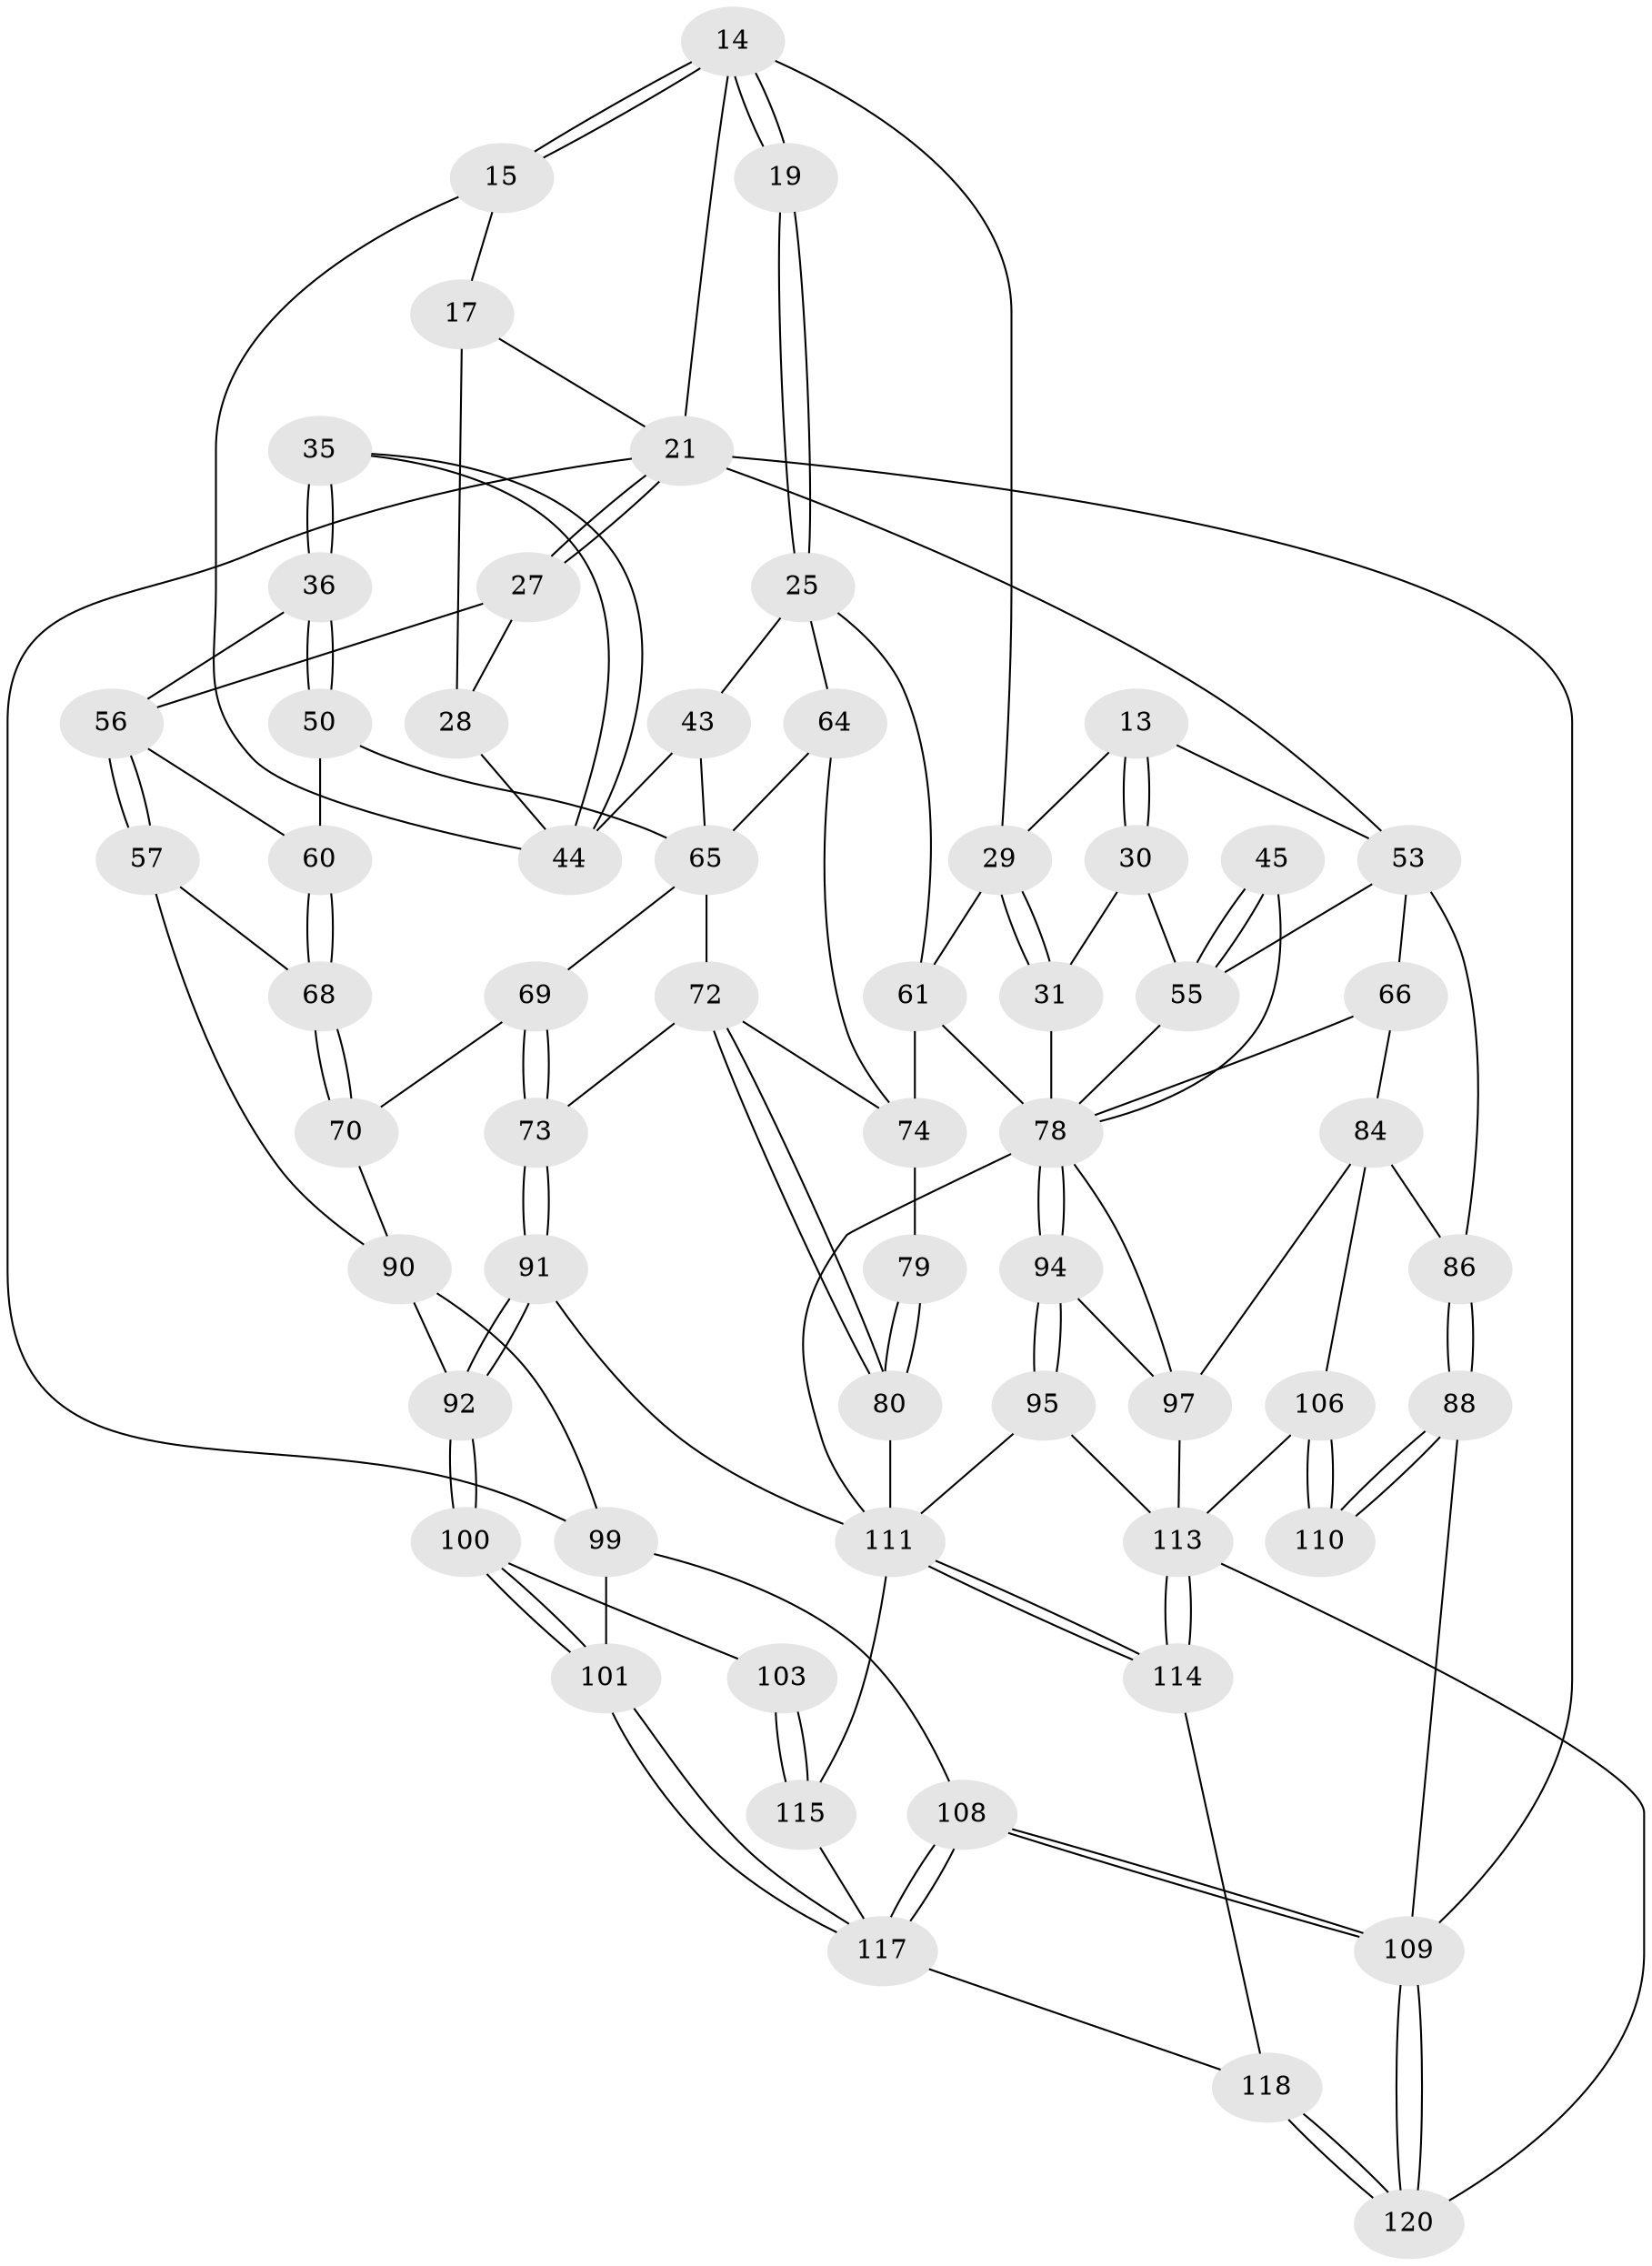 // original degree distribution, {3: 0.025, 4: 0.23333333333333334, 6: 0.23333333333333334, 5: 0.5083333333333333}
// Generated by graph-tools (version 1.1) at 2025/06/03/04/25 22:06:14]
// undirected, 60 vertices, 136 edges
graph export_dot {
graph [start="1"]
  node [color=gray90,style=filled];
  13 [pos="+0.8597691837405246+0.1607301333760023",super="+8"];
  14 [pos="+0.4328648291122165+0.08269247587232476",super="+6+5+7+11"];
  15 [pos="+0.4301551585979305+0.08429667230320102"];
  17 [pos="+0.16125260035321526+0.088124221298502",super="+16"];
  19 [pos="+0.4418585549246562+0.09586141539812075"];
  21 [pos="+0+0.17659724593396747",super="+18+20+4"];
  25 [pos="+0.4593380248737366+0.12666039326314416",super="+24"];
  27 [pos="+0.07465052614588112+0.25779508192791045"];
  28 [pos="+0.20916551753213247+0.1780620224722437",super="+26"];
  29 [pos="+0.7373846393021787+0.20520340140522053",super="+10"];
  30 [pos="+0.8580911403914651+0.22171890519171236"];
  31 [pos="+0.7342091118828258+0.2237743205140666"];
  35 [pos="+0.23052191161900296+0.27839518647035344"];
  36 [pos="+0.22751783358135289+0.2860431545845272"];
  43 [pos="+0.3430370062819313+0.2884715905738641"];
  44 [pos="+0.3281373242575432+0.2731777530291506",super="+38+34"];
  45 [pos="+0.7849569751455484+0.3442381611459541"];
  50 [pos="+0.23344525585305542+0.32129143186068115"];
  53 [pos="+0.9771939553306805+0.3344931786326167",super="+52+33"];
  55 [pos="+0.8196458164225552+0.3830516722818437",super="+54+42"];
  56 [pos="+0.09653398522474645+0.33181284245588716",super="+37"];
  57 [pos="+0.02448663878213792+0.4380425009417108"];
  60 [pos="+0.15455959380320095+0.368711059980944"];
  61 [pos="+0.6061861321039561+0.44029217429832546",super="+40+23+22"];
  64 [pos="+0.47096458968054833+0.3111380691895919",super="+51"];
  65 [pos="+0.4050874870367563+0.3812276320628495",super="+49"];
  66 [pos="+0.9135808786210755+0.4483375574901088"];
  68 [pos="+0.17063685232300443+0.4700401597076399"];
  69 [pos="+0.2883101093002085+0.4592987677986302"];
  70 [pos="+0.1774787447393948+0.47676300511130854"];
  72 [pos="+0.3449170635407701+0.48000656120043284",super="+71"];
  73 [pos="+0.31926855814674066+0.48167180463740966"];
  74 [pos="+0.4155919338388072+0.4462674600949727",super="+63+62"];
  78 [pos="+0.7572973442632395+0.5462995539338227",super="+77+67+75+46+76"];
  79 [pos="+0.4806211363275441+0.48316411068225407"];
  80 [pos="+0.5129919455349106+0.6231103513409051"];
  84 [pos="+0.9502939771793839+0.643496832532415",super="+83"];
  86 [pos="+1+0.5808317280959476"];
  88 [pos="+1+1"];
  90 [pos="+0.07462193304256899+0.5873808219431045",super="+58+89"];
  91 [pos="+0.29575862412763004+0.6158612868019107"];
  92 [pos="+0.17467150726324826+0.6388948230254652"];
  94 [pos="+0.7504941778663542+0.5808368736445957"];
  95 [pos="+0.719324971413832+0.664719676912722"];
  97 [pos="+0.8515332306569836+0.6676317293924631",super="+85"];
  99 [pos="+0.05066405068143077+0.6417185786617304",super="+98"];
  100 [pos="+0.1564527749090069+0.7605040548863673"];
  101 [pos="+0.1197352371148265+0.7943022697354662"];
  103 [pos="+0.23094199112372157+0.7693863431906661"];
  106 [pos="+0.8351511841524214+0.8128119455453797",super="+105"];
  108 [pos="+0+1"];
  109 [pos="+0+1",super="+87"];
  110 [pos="+1+0.9239854416181649"];
  111 [pos="+0.5529996501685557+0.7344049784851677",super="+96"];
  113 [pos="+0.7103449614451215+0.91752420427978",super="+107+104"];
  114 [pos="+0.5709655388882255+0.8304848807624587"];
  115 [pos="+0.33395428882874784+0.8701913802057182",super="+112+102"];
  117 [pos="+0+1",super="+116"];
  118 [pos="+0.4466973444383482+0.9316466781524636"];
  120 [pos="+0.41609502326816356+1",super="+119"];
  13 -- 30;
  13 -- 30;
  13 -- 53 [weight=2];
  13 -- 29;
  14 -- 15;
  14 -- 15;
  14 -- 19 [weight=2];
  14 -- 19;
  14 -- 21 [weight=2];
  14 -- 29;
  15 -- 17;
  15 -- 44;
  17 -- 21;
  17 -- 28 [weight=2];
  19 -- 25;
  19 -- 25;
  21 -- 27;
  21 -- 27;
  21 -- 109 [weight=2];
  21 -- 53 [weight=2];
  21 -- 99;
  25 -- 43;
  25 -- 64;
  25 -- 61;
  27 -- 28;
  27 -- 56;
  28 -- 44;
  29 -- 31;
  29 -- 31;
  29 -- 61 [weight=2];
  30 -- 31;
  30 -- 55;
  31 -- 78;
  35 -- 36;
  35 -- 36;
  35 -- 44 [weight=2];
  35 -- 44;
  36 -- 50;
  36 -- 50;
  36 -- 56;
  43 -- 44;
  43 -- 65;
  45 -- 55 [weight=2];
  45 -- 55;
  45 -- 78;
  50 -- 60;
  50 -- 65;
  53 -- 66;
  53 -- 55 [weight=2];
  53 -- 86;
  55 -- 78;
  56 -- 57;
  56 -- 57;
  56 -- 60;
  57 -- 68;
  57 -- 90;
  60 -- 68;
  60 -- 68;
  61 -- 74;
  61 -- 78 [weight=2];
  64 -- 65 [weight=2];
  64 -- 74;
  65 -- 69;
  65 -- 72;
  66 -- 78;
  66 -- 84;
  68 -- 70;
  68 -- 70;
  69 -- 70;
  69 -- 73;
  69 -- 73;
  70 -- 90;
  72 -- 73;
  72 -- 80;
  72 -- 80;
  72 -- 74;
  73 -- 91;
  73 -- 91;
  74 -- 79 [weight=2];
  78 -- 94;
  78 -- 94;
  78 -- 111;
  78 -- 97;
  79 -- 80;
  79 -- 80;
  80 -- 111;
  84 -- 106;
  84 -- 86;
  84 -- 97;
  86 -- 88;
  86 -- 88;
  88 -- 110;
  88 -- 110;
  88 -- 109;
  90 -- 92;
  90 -- 99;
  91 -- 92;
  91 -- 92;
  91 -- 111;
  92 -- 100;
  92 -- 100;
  94 -- 95;
  94 -- 95;
  94 -- 97;
  95 -- 111;
  95 -- 113;
  97 -- 113;
  99 -- 101;
  99 -- 108;
  100 -- 101;
  100 -- 101;
  100 -- 103;
  101 -- 117;
  101 -- 117;
  103 -- 115 [weight=2];
  103 -- 115;
  106 -- 110 [weight=2];
  106 -- 110;
  106 -- 113;
  108 -- 109;
  108 -- 109;
  108 -- 117;
  108 -- 117;
  109 -- 120 [weight=2];
  109 -- 120;
  111 -- 114;
  111 -- 114;
  111 -- 115 [weight=2];
  113 -- 114;
  113 -- 114;
  113 -- 120;
  114 -- 118;
  115 -- 117;
  117 -- 118;
  118 -- 120;
  118 -- 120;
}
